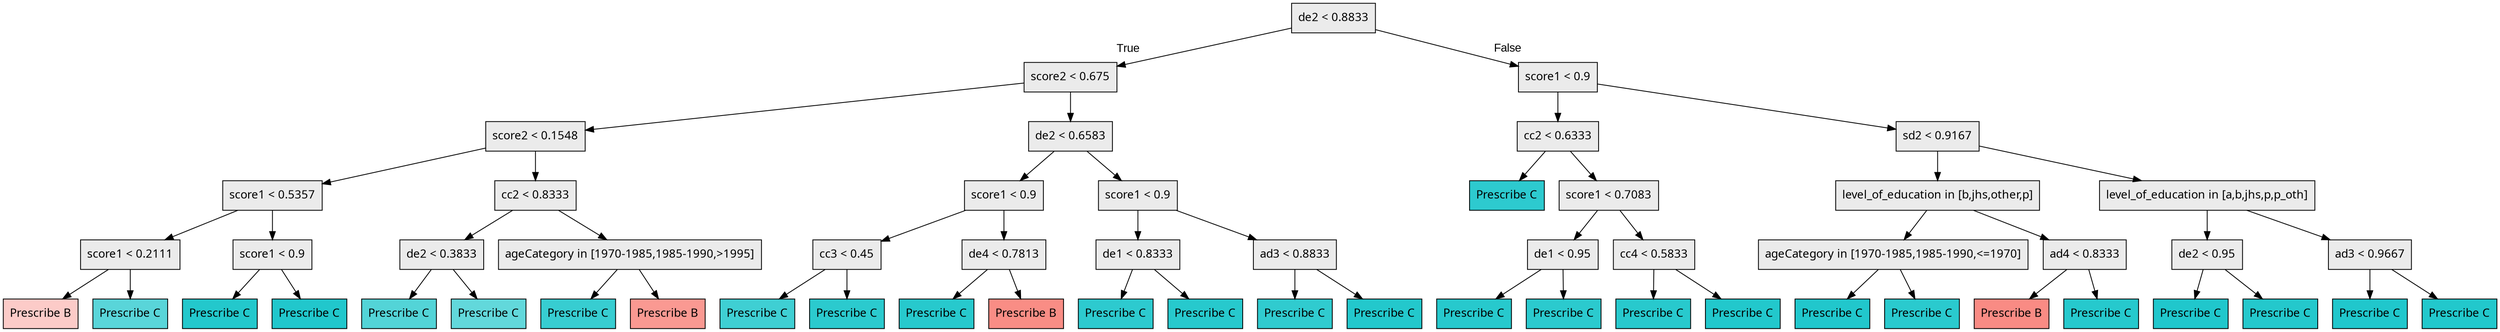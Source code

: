 digraph "G" {
1 [fillcolor="#EBEBEB", fontname="bold arial", label="de2 &lt; 0.8833", shape=box, style="filled"];
2 [fillcolor="#EBEBEB", fontname="bold arial", label="score2 &lt; 0.675", shape=box, style="filled"];
3 [fillcolor="#EBEBEB", fontname="bold arial", label="score2 &lt; 0.1548", shape=box, style="filled"];
4 [fillcolor="#EBEBEB", fontname="bold arial", label="score1 &lt; 0.5357", shape=box, style="filled"];
5 [fillcolor="#EBEBEB", fontname="bold arial", label="score1 &lt; 0.2111", shape=box, style="filled"];
6 [color=black, fillcolor="#F8766D60", fontname="bold arial", label="Prescribe B", shape=box, style="filled"];
7 [color=black, fillcolor="#00BFC4a6", fontname="bold arial", label="Prescribe C", shape=box, style="filled"];
8 [fillcolor="#EBEBEB", fontname="bold arial", label="score1 &lt; 0.9", shape=box, style="filled"];
9 [color=black, fillcolor="#00BFC4dc", fontname="bold arial", label="Prescribe C", shape=box, style="filled"];
10 [color=black, fillcolor="#00BFC4de", fontname="bold arial", label="Prescribe C", shape=box, style="filled"];
11 [fillcolor="#EBEBEB", fontname="bold arial", label="cc2 &lt; 0.8333", shape=box, style="filled"];
12 [fillcolor="#EBEBEB", fontname="bold arial", label="de2 &lt; 0.3833", shape=box, style="filled"];
13 [color=black, fillcolor="#00BFC4ac", fontname="bold arial", label="Prescribe C", shape=box, style="filled"];
14 [color=black, fillcolor="#00BFC49d", fontname="bold arial", label="Prescribe C", shape=box, style="filled"];
15 [fillcolor="#EBEBEB", fontname="bold arial", label="ageCategory in [1970-1985,1985-1990,&gt;1995]", shape=box, style="filled"];
16 [color=black, fillcolor="#00BFC4c8", fontname="bold arial", label="Prescribe C", shape=box, style="filled"];
17 [color=black, fillcolor="#F8766Dbe", fontname="bold arial", label="Prescribe B", shape=box, style="filled"];
18 [fillcolor="#EBEBEB", fontname="bold arial", label="de2 &lt; 0.6583", shape=box, style="filled"];
19 [fillcolor="#EBEBEB", fontname="bold arial", label="score1 &lt; 0.9", shape=box, style="filled"];
20 [fillcolor="#EBEBEB", fontname="bold arial", label="cc3 &lt; 0.45", shape=box, style="filled"];
21 [color=black, fillcolor="#00BFC4c0", fontname="bold arial", label="Prescribe C", shape=box, style="filled"];
22 [color=black, fillcolor="#00BFC4d4", fontname="bold arial", label="Prescribe C", shape=box, style="filled"];
23 [fillcolor="#EBEBEB", fontname="bold arial", label="de4 &lt; 0.7813", shape=box, style="filled"];
24 [color=black, fillcolor="#00BFC4d8", fontname="bold arial", label="Prescribe C", shape=box, style="filled"];
25 [color=black, fillcolor="#F8766Dd4", fontname="bold arial", label="Prescribe B", shape=box, style="filled"];
26 [fillcolor="#EBEBEB", fontname="bold arial", label="score1 &lt; 0.9", shape=box, style="filled"];
27 [fillcolor="#EBEBEB", fontname="bold arial", label="de1 &lt; 0.8333", shape=box, style="filled"];
28 [color=black, fillcolor="#00BFC4d2", fontname="bold arial", label="Prescribe C", shape=box, style="filled"];
29 [color=black, fillcolor="#00BFC4d8", fontname="bold arial", label="Prescribe C", shape=box, style="filled"];
30 [fillcolor="#EBEBEB", fontname="bold arial", label="ad3 &lt; 0.8833", shape=box, style="filled"];
31 [color=black, fillcolor="#00BFC4cf", fontname="bold arial", label="Prescribe C", shape=box, style="filled"];
32 [color=black, fillcolor="#00BFC4dc", fontname="bold arial", label="Prescribe C", shape=box, style="filled"];
33 [fillcolor="#EBEBEB", fontname="bold arial", label="score1 &lt; 0.9", shape=box, style="filled"];
34 [fillcolor="#EBEBEB", fontname="bold arial", label="cc2 &lt; 0.6333", shape=box, style="filled"];
35 [color=black, fillcolor="#00BFC4d2", fontname="bold arial", label="Prescribe C", shape=box, style="filled"];
36 [fillcolor="#EBEBEB", fontname="bold arial", label="score1 &lt; 0.7083", shape=box, style="filled"];
37 [fillcolor="#EBEBEB", fontname="bold arial", label="de1 &lt; 0.95", shape=box, style="filled"];
38 [color=black, fillcolor="#00BFC4d8", fontname="bold arial", label="Prescribe C", shape=box, style="filled"];
39 [color=black, fillcolor="#00BFC4d4", fontname="bold arial", label="Prescribe C", shape=box, style="filled"];
40 [fillcolor="#EBEBEB", fontname="bold arial", label="cc4 &lt; 0.5833", shape=box, style="filled"];
41 [color=black, fillcolor="#00BFC4d7", fontname="bold arial", label="Prescribe C", shape=box, style="filled"];
42 [color=black, fillcolor="#00BFC4dd", fontname="bold arial", label="Prescribe C", shape=box, style="filled"];
43 [fillcolor="#EBEBEB", fontname="bold arial", label="sd2 &lt; 0.9167", shape=box, style="filled"];
44 [fillcolor="#EBEBEB", fontname="bold arial", label="level_of_education in [b,jhs,other,p]", shape=box, style="filled"];
45 [fillcolor="#EBEBEB", fontname="bold arial", label="ageCategory in [1970-1985,1985-1990,&lt;=1970]", shape=box, style="filled"];
46 [color=black, fillcolor="#00BFC4de", fontname="bold arial", label="Prescribe C", shape=box, style="filled"];
47 [color=black, fillcolor="#00BFC4d5", fontname="bold arial", label="Prescribe C", shape=box, style="filled"];
48 [fillcolor="#EBEBEB", fontname="bold arial", label="ad4 &lt; 0.8333", shape=box, style="filled"];
49 [color=black, fillcolor="#F8766Dd7", fontname="bold arial", label="Prescribe B", shape=box, style="filled"];
50 [color=black, fillcolor="#00BFC4d9", fontname="bold arial", label="Prescribe C", shape=box, style="filled"];
51 [fillcolor="#EBEBEB", fontname="bold arial", label="level_of_education in [a,b,jhs,p,p_oth]", shape=box, style="filled"];
52 [fillcolor="#EBEBEB", fontname="bold arial", label="de2 &lt; 0.95", shape=box, style="filled"];
53 [color=black, fillcolor="#00BFC4df", fontname="bold arial", label="Prescribe C", shape=box, style="filled"];
54 [color=black, fillcolor="#00BFC4db", fontname="bold arial", label="Prescribe C", shape=box, style="filled"];
55 [fillcolor="#EBEBEB", fontname="bold arial", label="ad3 &lt; 0.9667", shape=box, style="filled"];
56 [color=black, fillcolor="#00BFC4df", fontname="bold arial", label="Prescribe C", shape=box, style="filled"];
57 [color=black, fillcolor="#00BFC4dd", fontname="bold arial", label="Prescribe C", shape=box, style="filled"];
1 -> 2  [fontname="arial", headlabel="True", key=0, labelangle=45, labeldistance="2.5"];
1 -> 33  [fontname="arial", headlabel="False", key=0, labelangle="-45", labeldistance="2.5"];
2 -> 3  [key=0];
2 -> 18  [key=0];
3 -> 4  [key=0];
3 -> 11  [key=0];
4 -> 5  [key=0];
4 -> 8  [key=0];
5 -> 6  [key=0];
5 -> 7  [key=0];
8 -> 9  [key=0];
8 -> 10  [key=0];
11 -> 12  [key=0];
11 -> 15  [key=0];
12 -> 13  [key=0];
12 -> 14  [key=0];
15 -> 16  [key=0];
15 -> 17  [key=0];
18 -> 19  [key=0];
18 -> 26  [key=0];
19 -> 20  [key=0];
19 -> 23  [key=0];
20 -> 21  [key=0];
20 -> 22  [key=0];
23 -> 24  [key=0];
23 -> 25  [key=0];
26 -> 27  [key=0];
26 -> 30  [key=0];
27 -> 28  [key=0];
27 -> 29  [key=0];
30 -> 31  [key=0];
30 -> 32  [key=0];
33 -> 34  [key=0];
33 -> 43  [key=0];
34 -> 35  [key=0];
34 -> 36  [key=0];
36 -> 37  [key=0];
36 -> 40  [key=0];
37 -> 38  [key=0];
37 -> 39  [key=0];
40 -> 41  [key=0];
40 -> 42  [key=0];
43 -> 44  [key=0];
43 -> 51  [key=0];
44 -> 45  [key=0];
44 -> 48  [key=0];
45 -> 46  [key=0];
45 -> 47  [key=0];
48 -> 49  [key=0];
48 -> 50  [key=0];
51 -> 52  [key=0];
51 -> 55  [key=0];
52 -> 53  [key=0];
52 -> 54  [key=0];
55 -> 56  [key=0];
55 -> 57  [key=0];
}
